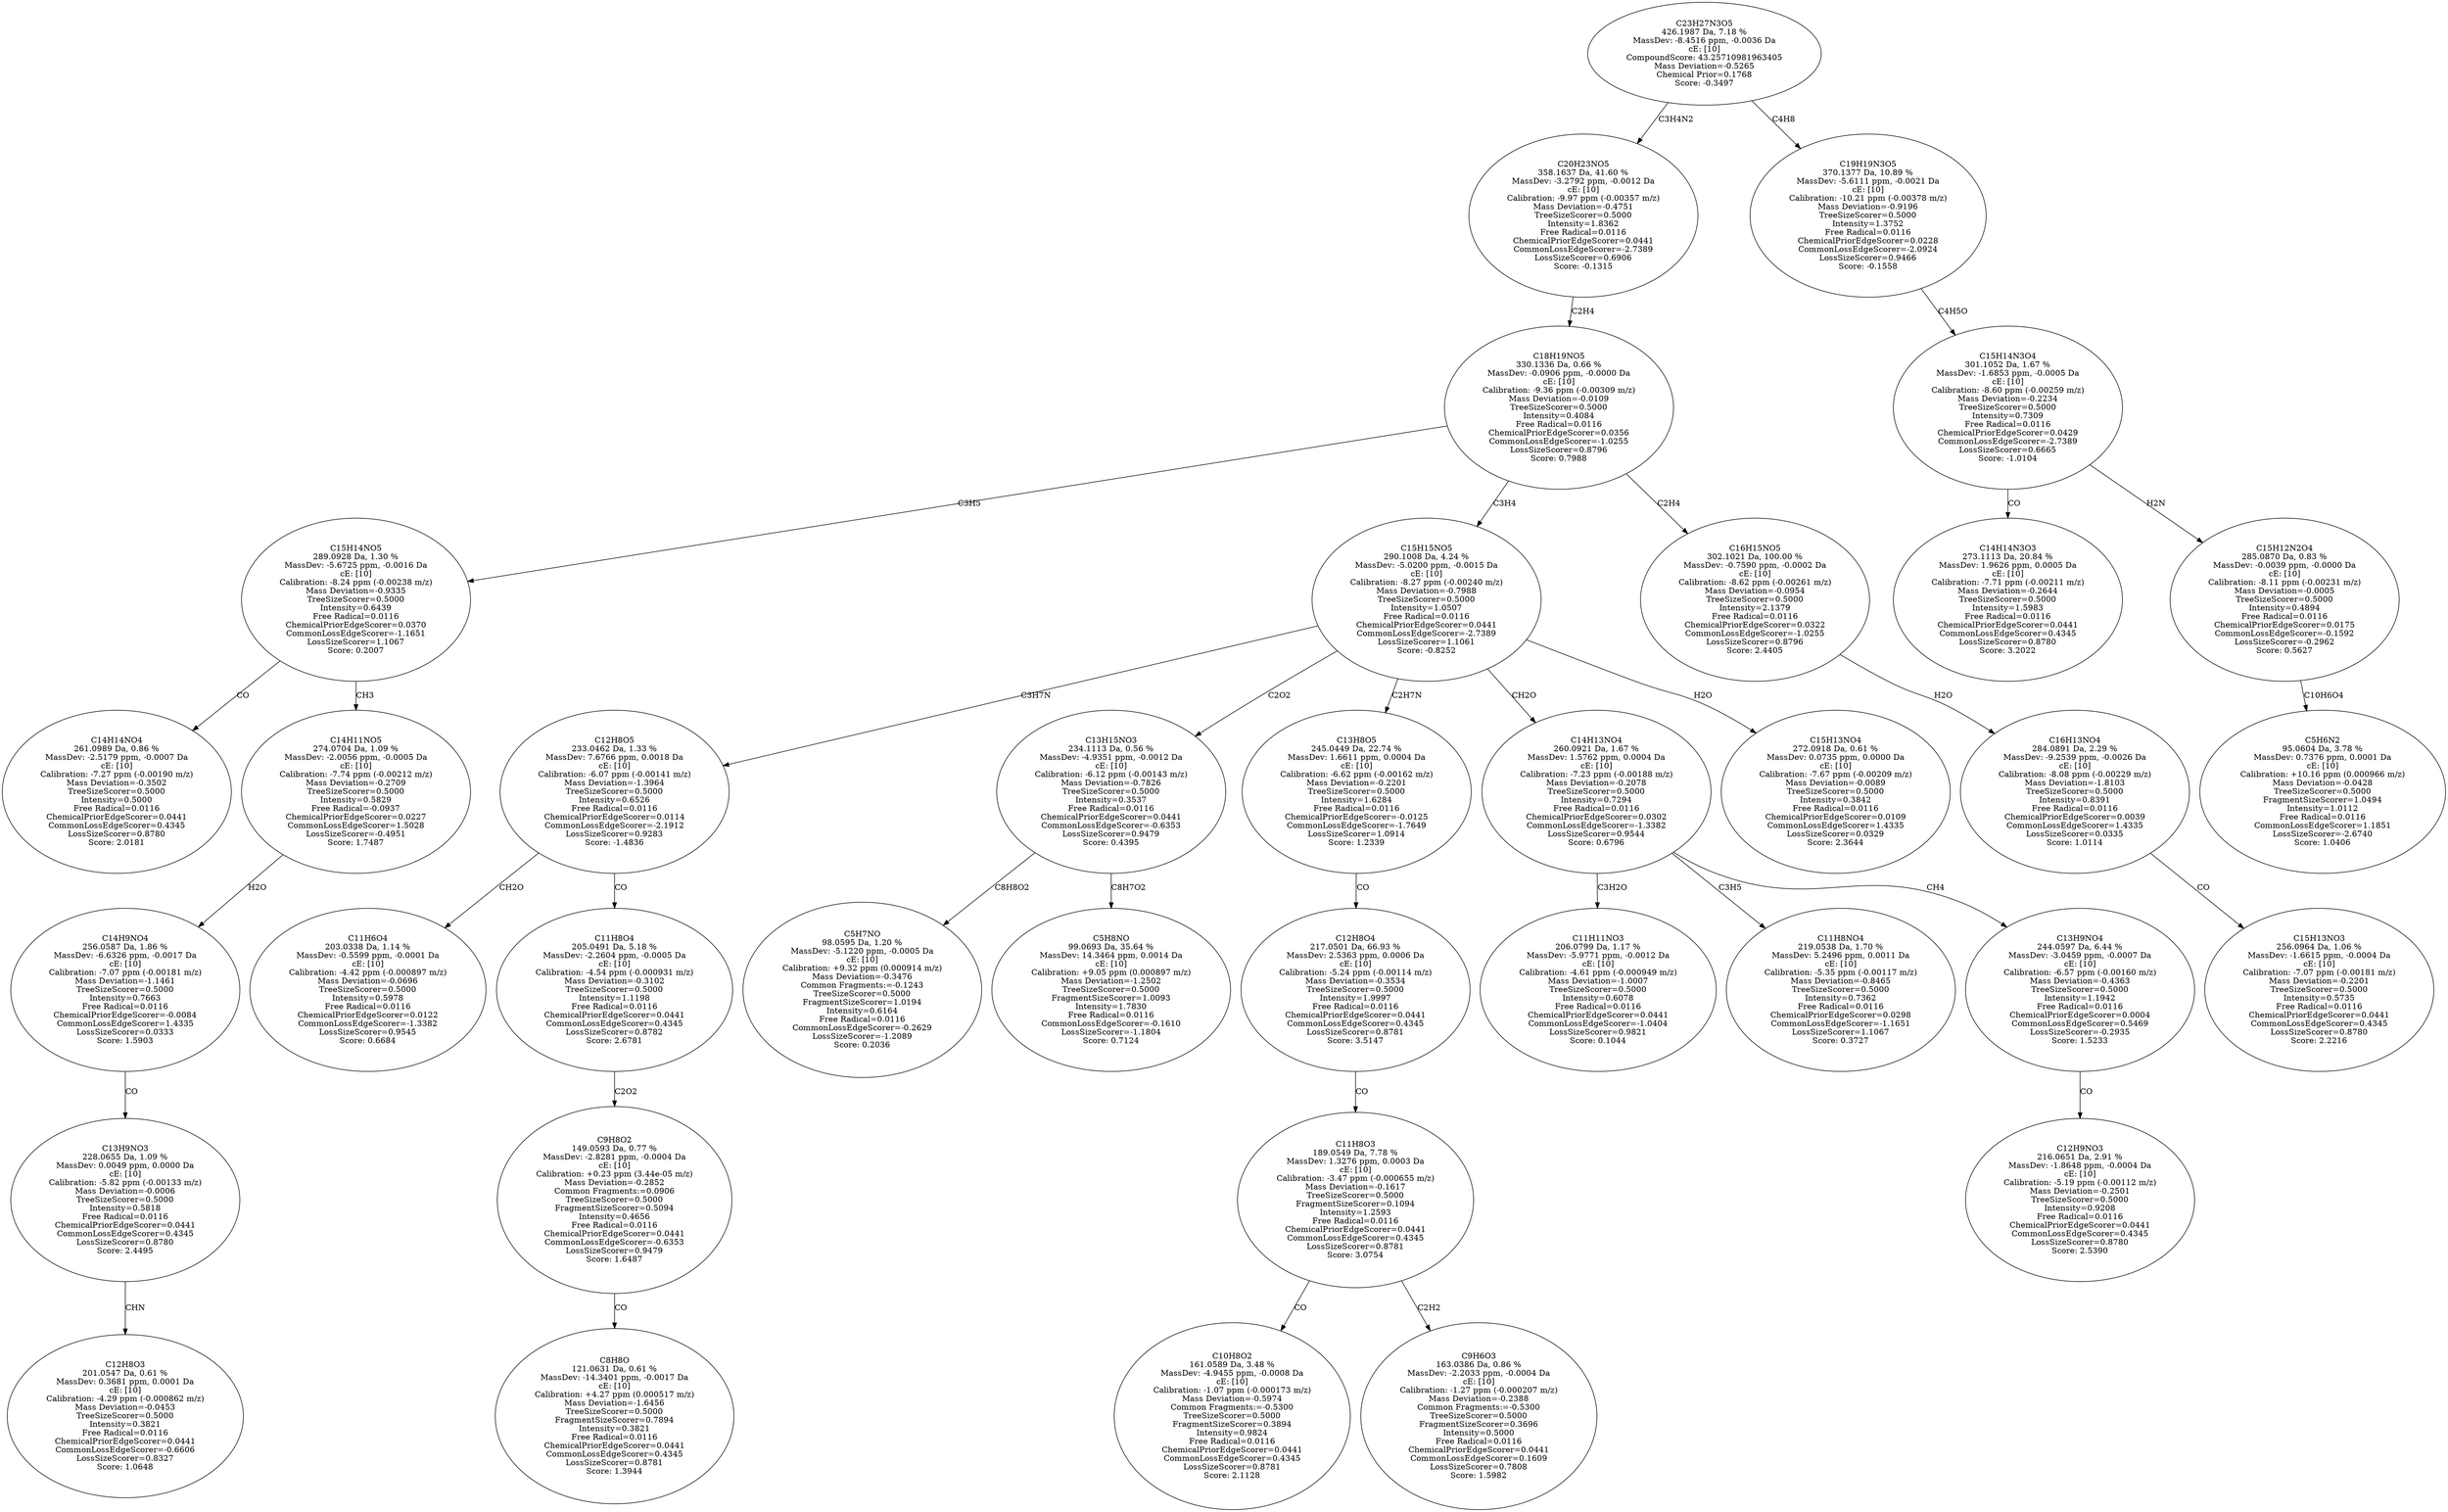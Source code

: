 strict digraph {
v1 [label="C14H14NO4\n261.0989 Da, 0.86 %\nMassDev: -2.5179 ppm, -0.0007 Da\ncE: [10]\nCalibration: -7.27 ppm (-0.00190 m/z)\nMass Deviation=-0.3502\nTreeSizeScorer=0.5000\nIntensity=0.5000\nFree Radical=0.0116\nChemicalPriorEdgeScorer=0.0441\nCommonLossEdgeScorer=0.4345\nLossSizeScorer=0.8780\nScore: 2.0181"];
v2 [label="C12H8O3\n201.0547 Da, 0.61 %\nMassDev: 0.3681 ppm, 0.0001 Da\ncE: [10]\nCalibration: -4.29 ppm (-0.000862 m/z)\nMass Deviation=-0.0453\nTreeSizeScorer=0.5000\nIntensity=0.3821\nFree Radical=0.0116\nChemicalPriorEdgeScorer=0.0441\nCommonLossEdgeScorer=-0.6606\nLossSizeScorer=0.8327\nScore: 1.0648"];
v3 [label="C13H9NO3\n228.0655 Da, 1.09 %\nMassDev: 0.0049 ppm, 0.0000 Da\ncE: [10]\nCalibration: -5.82 ppm (-0.00133 m/z)\nMass Deviation=-0.0006\nTreeSizeScorer=0.5000\nIntensity=0.5818\nFree Radical=0.0116\nChemicalPriorEdgeScorer=0.0441\nCommonLossEdgeScorer=0.4345\nLossSizeScorer=0.8780\nScore: 2.4495"];
v4 [label="C14H9NO4\n256.0587 Da, 1.86 %\nMassDev: -6.6326 ppm, -0.0017 Da\ncE: [10]\nCalibration: -7.07 ppm (-0.00181 m/z)\nMass Deviation=-1.1461\nTreeSizeScorer=0.5000\nIntensity=0.7663\nFree Radical=0.0116\nChemicalPriorEdgeScorer=-0.0084\nCommonLossEdgeScorer=1.4335\nLossSizeScorer=0.0333\nScore: 1.5903"];
v5 [label="C14H11NO5\n274.0704 Da, 1.09 %\nMassDev: -2.0056 ppm, -0.0005 Da\ncE: [10]\nCalibration: -7.74 ppm (-0.00212 m/z)\nMass Deviation=-0.2709\nTreeSizeScorer=0.5000\nIntensity=0.5829\nFree Radical=-0.0937\nChemicalPriorEdgeScorer=0.0227\nCommonLossEdgeScorer=1.5028\nLossSizeScorer=-0.4951\nScore: 1.7487"];
v6 [label="C15H14NO5\n289.0928 Da, 1.30 %\nMassDev: -5.6725 ppm, -0.0016 Da\ncE: [10]\nCalibration: -8.24 ppm (-0.00238 m/z)\nMass Deviation=-0.9335\nTreeSizeScorer=0.5000\nIntensity=0.6439\nFree Radical=0.0116\nChemicalPriorEdgeScorer=0.0370\nCommonLossEdgeScorer=-1.1651\nLossSizeScorer=1.1067\nScore: 0.2007"];
v7 [label="C11H6O4\n203.0338 Da, 1.14 %\nMassDev: -0.5599 ppm, -0.0001 Da\ncE: [10]\nCalibration: -4.42 ppm (-0.000897 m/z)\nMass Deviation=-0.0696\nTreeSizeScorer=0.5000\nIntensity=0.5978\nFree Radical=0.0116\nChemicalPriorEdgeScorer=0.0122\nCommonLossEdgeScorer=-1.3382\nLossSizeScorer=0.9545\nScore: 0.6684"];
v8 [label="C8H8O\n121.0631 Da, 0.61 %\nMassDev: -14.3401 ppm, -0.0017 Da\ncE: [10]\nCalibration: +4.27 ppm (0.000517 m/z)\nMass Deviation=-1.6456\nTreeSizeScorer=0.5000\nFragmentSizeScorer=0.7894\nIntensity=0.3821\nFree Radical=0.0116\nChemicalPriorEdgeScorer=0.0441\nCommonLossEdgeScorer=0.4345\nLossSizeScorer=0.8781\nScore: 1.3944"];
v9 [label="C9H8O2\n149.0593 Da, 0.77 %\nMassDev: -2.8281 ppm, -0.0004 Da\ncE: [10]\nCalibration: +0.23 ppm (3.44e-05 m/z)\nMass Deviation=-0.2852\nCommon Fragments:=0.0906\nTreeSizeScorer=0.5000\nFragmentSizeScorer=0.5094\nIntensity=0.4656\nFree Radical=0.0116\nChemicalPriorEdgeScorer=0.0441\nCommonLossEdgeScorer=-0.6353\nLossSizeScorer=0.9479\nScore: 1.6487"];
v10 [label="C11H8O4\n205.0491 Da, 5.18 %\nMassDev: -2.2604 ppm, -0.0005 Da\ncE: [10]\nCalibration: -4.54 ppm (-0.000931 m/z)\nMass Deviation=-0.3102\nTreeSizeScorer=0.5000\nIntensity=1.1198\nFree Radical=0.0116\nChemicalPriorEdgeScorer=0.0441\nCommonLossEdgeScorer=0.4345\nLossSizeScorer=0.8782\nScore: 2.6781"];
v11 [label="C12H8O5\n233.0462 Da, 1.33 %\nMassDev: 7.6766 ppm, 0.0018 Da\ncE: [10]\nCalibration: -6.07 ppm (-0.00141 m/z)\nMass Deviation=-1.3964\nTreeSizeScorer=0.5000\nIntensity=0.6526\nFree Radical=0.0116\nChemicalPriorEdgeScorer=0.0114\nCommonLossEdgeScorer=-2.1912\nLossSizeScorer=0.9283\nScore: -1.4836"];
v12 [label="C5H7NO\n98.0595 Da, 1.20 %\nMassDev: -5.1220 ppm, -0.0005 Da\ncE: [10]\nCalibration: +9.32 ppm (0.000914 m/z)\nMass Deviation=-0.3476\nCommon Fragments:=-0.1243\nTreeSizeScorer=0.5000\nFragmentSizeScorer=1.0194\nIntensity=0.6164\nFree Radical=0.0116\nCommonLossEdgeScorer=-0.2629\nLossSizeScorer=-1.2089\nScore: 0.2036"];
v13 [label="C5H8NO\n99.0693 Da, 35.64 %\nMassDev: 14.3464 ppm, 0.0014 Da\ncE: [10]\nCalibration: +9.05 ppm (0.000897 m/z)\nMass Deviation=-1.2502\nTreeSizeScorer=0.5000\nFragmentSizeScorer=1.0093\nIntensity=1.7830\nFree Radical=0.0116\nCommonLossEdgeScorer=-0.1610\nLossSizeScorer=-1.1804\nScore: 0.7124"];
v14 [label="C13H15NO3\n234.1113 Da, 0.56 %\nMassDev: -4.9351 ppm, -0.0012 Da\ncE: [10]\nCalibration: -6.12 ppm (-0.00143 m/z)\nMass Deviation=-0.7826\nTreeSizeScorer=0.5000\nIntensity=0.3537\nFree Radical=0.0116\nChemicalPriorEdgeScorer=0.0441\nCommonLossEdgeScorer=-0.6353\nLossSizeScorer=0.9479\nScore: 0.4395"];
v15 [label="C10H8O2\n161.0589 Da, 3.48 %\nMassDev: -4.9455 ppm, -0.0008 Da\ncE: [10]\nCalibration: -1.07 ppm (-0.000173 m/z)\nMass Deviation=-0.5974\nCommon Fragments:=-0.5300\nTreeSizeScorer=0.5000\nFragmentSizeScorer=0.3894\nIntensity=0.9824\nFree Radical=0.0116\nChemicalPriorEdgeScorer=0.0441\nCommonLossEdgeScorer=0.4345\nLossSizeScorer=0.8781\nScore: 2.1128"];
v16 [label="C9H6O3\n163.0386 Da, 0.86 %\nMassDev: -2.2033 ppm, -0.0004 Da\ncE: [10]\nCalibration: -1.27 ppm (-0.000207 m/z)\nMass Deviation=-0.2388\nCommon Fragments:=-0.5300\nTreeSizeScorer=0.5000\nFragmentSizeScorer=0.3696\nIntensity=0.5000\nFree Radical=0.0116\nChemicalPriorEdgeScorer=0.0441\nCommonLossEdgeScorer=0.1609\nLossSizeScorer=0.7808\nScore: 1.5982"];
v17 [label="C11H8O3\n189.0549 Da, 7.78 %\nMassDev: 1.3276 ppm, 0.0003 Da\ncE: [10]\nCalibration: -3.47 ppm (-0.000655 m/z)\nMass Deviation=-0.1617\nTreeSizeScorer=0.5000\nFragmentSizeScorer=0.1094\nIntensity=1.2593\nFree Radical=0.0116\nChemicalPriorEdgeScorer=0.0441\nCommonLossEdgeScorer=0.4345\nLossSizeScorer=0.8781\nScore: 3.0754"];
v18 [label="C12H8O4\n217.0501 Da, 66.93 %\nMassDev: 2.5363 ppm, 0.0006 Da\ncE: [10]\nCalibration: -5.24 ppm (-0.00114 m/z)\nMass Deviation=-0.3534\nTreeSizeScorer=0.5000\nIntensity=1.9997\nFree Radical=0.0116\nChemicalPriorEdgeScorer=0.0441\nCommonLossEdgeScorer=0.4345\nLossSizeScorer=0.8781\nScore: 3.5147"];
v19 [label="C13H8O5\n245.0449 Da, 22.74 %\nMassDev: 1.6611 ppm, 0.0004 Da\ncE: [10]\nCalibration: -6.62 ppm (-0.00162 m/z)\nMass Deviation=-0.2201\nTreeSizeScorer=0.5000\nIntensity=1.6284\nFree Radical=0.0116\nChemicalPriorEdgeScorer=-0.0125\nCommonLossEdgeScorer=-1.7649\nLossSizeScorer=1.0914\nScore: 1.2339"];
v20 [label="C11H11NO3\n206.0799 Da, 1.17 %\nMassDev: -5.9771 ppm, -0.0012 Da\ncE: [10]\nCalibration: -4.61 ppm (-0.000949 m/z)\nMass Deviation=-1.0007\nTreeSizeScorer=0.5000\nIntensity=0.6078\nFree Radical=0.0116\nChemicalPriorEdgeScorer=0.0441\nCommonLossEdgeScorer=-1.0404\nLossSizeScorer=0.9821\nScore: 0.1044"];
v21 [label="C11H8NO4\n219.0538 Da, 1.70 %\nMassDev: 5.2496 ppm, 0.0011 Da\ncE: [10]\nCalibration: -5.35 ppm (-0.00117 m/z)\nMass Deviation=-0.8465\nTreeSizeScorer=0.5000\nIntensity=0.7362\nFree Radical=0.0116\nChemicalPriorEdgeScorer=0.0298\nCommonLossEdgeScorer=-1.1651\nLossSizeScorer=1.1067\nScore: 0.3727"];
v22 [label="C12H9NO3\n216.0651 Da, 2.91 %\nMassDev: -1.8648 ppm, -0.0004 Da\ncE: [10]\nCalibration: -5.19 ppm (-0.00112 m/z)\nMass Deviation=-0.2501\nTreeSizeScorer=0.5000\nIntensity=0.9208\nFree Radical=0.0116\nChemicalPriorEdgeScorer=0.0441\nCommonLossEdgeScorer=0.4345\nLossSizeScorer=0.8780\nScore: 2.5390"];
v23 [label="C13H9NO4\n244.0597 Da, 6.44 %\nMassDev: -3.0459 ppm, -0.0007 Da\ncE: [10]\nCalibration: -6.57 ppm (-0.00160 m/z)\nMass Deviation=-0.4363\nTreeSizeScorer=0.5000\nIntensity=1.1942\nFree Radical=0.0116\nChemicalPriorEdgeScorer=0.0004\nCommonLossEdgeScorer=0.5469\nLossSizeScorer=-0.2935\nScore: 1.5233"];
v24 [label="C14H13NO4\n260.0921 Da, 1.67 %\nMassDev: 1.5762 ppm, 0.0004 Da\ncE: [10]\nCalibration: -7.23 ppm (-0.00188 m/z)\nMass Deviation=-0.2078\nTreeSizeScorer=0.5000\nIntensity=0.7294\nFree Radical=0.0116\nChemicalPriorEdgeScorer=0.0302\nCommonLossEdgeScorer=-1.3382\nLossSizeScorer=0.9544\nScore: 0.6796"];
v25 [label="C15H13NO4\n272.0918 Da, 0.61 %\nMassDev: 0.0735 ppm, 0.0000 Da\ncE: [10]\nCalibration: -7.67 ppm (-0.00209 m/z)\nMass Deviation=-0.0089\nTreeSizeScorer=0.5000\nIntensity=0.3842\nFree Radical=0.0116\nChemicalPriorEdgeScorer=0.0109\nCommonLossEdgeScorer=1.4335\nLossSizeScorer=0.0329\nScore: 2.3644"];
v26 [label="C15H15NO5\n290.1008 Da, 4.24 %\nMassDev: -5.0200 ppm, -0.0015 Da\ncE: [10]\nCalibration: -8.27 ppm (-0.00240 m/z)\nMass Deviation=-0.7988\nTreeSizeScorer=0.5000\nIntensity=1.0507\nFree Radical=0.0116\nChemicalPriorEdgeScorer=0.0441\nCommonLossEdgeScorer=-2.7389\nLossSizeScorer=1.1061\nScore: -0.8252"];
v27 [label="C15H13NO3\n256.0964 Da, 1.06 %\nMassDev: -1.6615 ppm, -0.0004 Da\ncE: [10]\nCalibration: -7.07 ppm (-0.00181 m/z)\nMass Deviation=-0.2201\nTreeSizeScorer=0.5000\nIntensity=0.5735\nFree Radical=0.0116\nChemicalPriorEdgeScorer=0.0441\nCommonLossEdgeScorer=0.4345\nLossSizeScorer=0.8780\nScore: 2.2216"];
v28 [label="C16H13NO4\n284.0891 Da, 2.29 %\nMassDev: -9.2539 ppm, -0.0026 Da\ncE: [10]\nCalibration: -8.08 ppm (-0.00229 m/z)\nMass Deviation=-1.8103\nTreeSizeScorer=0.5000\nIntensity=0.8391\nFree Radical=0.0116\nChemicalPriorEdgeScorer=0.0039\nCommonLossEdgeScorer=1.4335\nLossSizeScorer=0.0335\nScore: 1.0114"];
v29 [label="C16H15NO5\n302.1021 Da, 100.00 %\nMassDev: -0.7590 ppm, -0.0002 Da\ncE: [10]\nCalibration: -8.62 ppm (-0.00261 m/z)\nMass Deviation=-0.0954\nTreeSizeScorer=0.5000\nIntensity=2.1379\nFree Radical=0.0116\nChemicalPriorEdgeScorer=0.0322\nCommonLossEdgeScorer=-1.0255\nLossSizeScorer=0.8796\nScore: 2.4405"];
v30 [label="C18H19NO5\n330.1336 Da, 0.66 %\nMassDev: -0.0906 ppm, -0.0000 Da\ncE: [10]\nCalibration: -9.36 ppm (-0.00309 m/z)\nMass Deviation=-0.0109\nTreeSizeScorer=0.5000\nIntensity=0.4084\nFree Radical=0.0116\nChemicalPriorEdgeScorer=0.0356\nCommonLossEdgeScorer=-1.0255\nLossSizeScorer=0.8796\nScore: 0.7988"];
v31 [label="C20H23NO5\n358.1637 Da, 41.60 %\nMassDev: -3.2792 ppm, -0.0012 Da\ncE: [10]\nCalibration: -9.97 ppm (-0.00357 m/z)\nMass Deviation=-0.4751\nTreeSizeScorer=0.5000\nIntensity=1.8362\nFree Radical=0.0116\nChemicalPriorEdgeScorer=0.0441\nCommonLossEdgeScorer=-2.7389\nLossSizeScorer=0.6906\nScore: -0.1315"];
v32 [label="C14H14N3O3\n273.1113 Da, 20.84 %\nMassDev: 1.9626 ppm, 0.0005 Da\ncE: [10]\nCalibration: -7.71 ppm (-0.00211 m/z)\nMass Deviation=-0.2644\nTreeSizeScorer=0.5000\nIntensity=1.5983\nFree Radical=0.0116\nChemicalPriorEdgeScorer=0.0441\nCommonLossEdgeScorer=0.4345\nLossSizeScorer=0.8780\nScore: 3.2022"];
v33 [label="C5H6N2\n95.0604 Da, 3.78 %\nMassDev: 0.7376 ppm, 0.0001 Da\ncE: [10]\nCalibration: +10.16 ppm (0.000966 m/z)\nMass Deviation=-0.0428\nTreeSizeScorer=0.5000\nFragmentSizeScorer=1.0494\nIntensity=1.0112\nFree Radical=0.0116\nCommonLossEdgeScorer=1.1851\nLossSizeScorer=-2.6740\nScore: 1.0406"];
v34 [label="C15H12N2O4\n285.0870 Da, 0.83 %\nMassDev: -0.0039 ppm, -0.0000 Da\ncE: [10]\nCalibration: -8.11 ppm (-0.00231 m/z)\nMass Deviation=-0.0005\nTreeSizeScorer=0.5000\nIntensity=0.4894\nFree Radical=0.0116\nChemicalPriorEdgeScorer=0.0175\nCommonLossEdgeScorer=-0.1592\nLossSizeScorer=-0.2962\nScore: 0.5627"];
v35 [label="C15H14N3O4\n301.1052 Da, 1.67 %\nMassDev: -1.6853 ppm, -0.0005 Da\ncE: [10]\nCalibration: -8.60 ppm (-0.00259 m/z)\nMass Deviation=-0.2234\nTreeSizeScorer=0.5000\nIntensity=0.7309\nFree Radical=0.0116\nChemicalPriorEdgeScorer=0.0429\nCommonLossEdgeScorer=-2.7389\nLossSizeScorer=0.6665\nScore: -1.0104"];
v36 [label="C19H19N3O5\n370.1377 Da, 10.89 %\nMassDev: -5.6111 ppm, -0.0021 Da\ncE: [10]\nCalibration: -10.21 ppm (-0.00378 m/z)\nMass Deviation=-0.9196\nTreeSizeScorer=0.5000\nIntensity=1.3752\nFree Radical=0.0116\nChemicalPriorEdgeScorer=0.0228\nCommonLossEdgeScorer=-2.0924\nLossSizeScorer=0.9466\nScore: -0.1558"];
v37 [label="C23H27N3O5\n426.1987 Da, 7.18 %\nMassDev: -8.4516 ppm, -0.0036 Da\ncE: [10]\nCompoundScore: 43.25710981963405\nMass Deviation=-0.5265\nChemical Prior=0.1768\nScore: -0.3497"];
v6 -> v1 [label="CO"];
v3 -> v2 [label="CHN"];
v4 -> v3 [label="CO"];
v5 -> v4 [label="H2O"];
v6 -> v5 [label="CH3"];
v30 -> v6 [label="C3H5"];
v11 -> v7 [label="CH2O"];
v9 -> v8 [label="CO"];
v10 -> v9 [label="C2O2"];
v11 -> v10 [label="CO"];
v26 -> v11 [label="C3H7N"];
v14 -> v12 [label="C8H8O2"];
v14 -> v13 [label="C8H7O2"];
v26 -> v14 [label="C2O2"];
v17 -> v15 [label="CO"];
v17 -> v16 [label="C2H2"];
v18 -> v17 [label="CO"];
v19 -> v18 [label="CO"];
v26 -> v19 [label="C2H7N"];
v24 -> v20 [label="C3H2O"];
v24 -> v21 [label="C3H5"];
v23 -> v22 [label="CO"];
v24 -> v23 [label="CH4"];
v26 -> v24 [label="CH2O"];
v26 -> v25 [label="H2O"];
v30 -> v26 [label="C3H4"];
v28 -> v27 [label="CO"];
v29 -> v28 [label="H2O"];
v30 -> v29 [label="C2H4"];
v31 -> v30 [label="C2H4"];
v37 -> v31 [label="C3H4N2"];
v35 -> v32 [label="CO"];
v34 -> v33 [label="C10H6O4"];
v35 -> v34 [label="H2N"];
v36 -> v35 [label="C4H5O"];
v37 -> v36 [label="C4H8"];
}